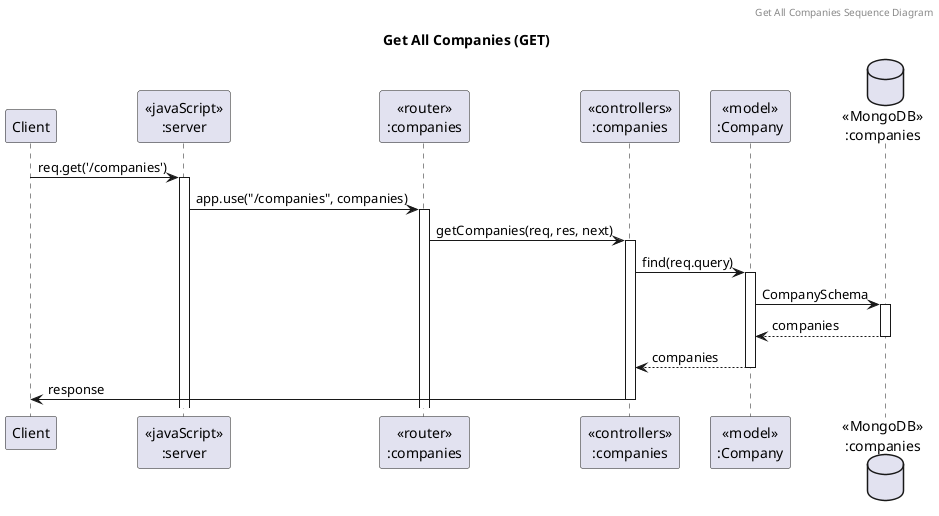 @startuml Get All Companies (GET)

header Get All Companies Sequence Diagram
title "Get All Companies (GET)"

participant "Client" as client
participant "<<javaScript>>\n:server" as server
participant "<<router>>\n:companies" as routerCompanies
participant "<<controllers>>\n:companies" as controllersCompanies
participant "<<model>>\n:Company" as modelCompanies
database "<<MongoDB>>\n:companies" as CompaniesDatabase

client -> server ++:req.get('/companies')
server -> routerCompanies ++:app.use("/companies", companies)
routerCompanies -> controllersCompanies ++:getCompanies(req, res, next)
controllersCompanies -> modelCompanies ++:find(req.query)
modelCompanies -> CompaniesDatabase ++: CompanySchema
CompaniesDatabase --> modelCompanies --: companies
controllersCompanies <-- modelCompanies --: companies
controllersCompanies -> client --: response

@enduml